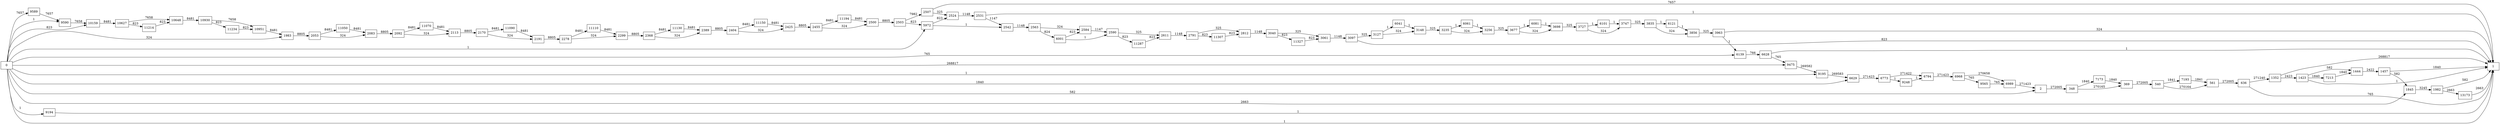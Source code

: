 digraph {
	graph [rankdir=LR]
	node [shape=rectangle]
	2 -> 348 [label=272005]
	348 -> 369 [label=270165]
	348 -> 7173 [label=1840]
	369 -> 540 [label=272005]
	540 -> 561 [label=270164]
	540 -> 7193 [label=1841]
	561 -> 636 [label=272005]
	636 -> 1 [label=765]
	636 -> 1352 [label=271240]
	1352 -> 1 [label=268817]
	1352 -> 1423 [label=2423]
	1423 -> 1 [label=1]
	1423 -> 1444 [label=582]
	1423 -> 7213 [label=1840]
	1444 -> 1457 [label=2422]
	1457 -> 1 [label=1840]
	1457 -> 1845 [label=582]
	1845 -> 1982 [label=3245]
	1982 -> 1 [label=582]
	1982 -> 13173 [label=2663]
	1983 -> 2053 [label=8805]
	2053 -> 2083 [label=324]
	2053 -> 11050 [label=8481]
	2083 -> 2092 [label=8805]
	2092 -> 2113 [label=324]
	2092 -> 11070 [label=8481]
	2113 -> 2170 [label=8805]
	2170 -> 2191 [label=324]
	2170 -> 11090 [label=8481]
	2191 -> 2278 [label=8805]
	2278 -> 2299 [label=324]
	2278 -> 11110 [label=8481]
	2299 -> 2368 [label=8805]
	2368 -> 2389 [label=324]
	2368 -> 11130 [label=8481]
	2389 -> 2404 [label=8805]
	2404 -> 2425 [label=324]
	2404 -> 11150 [label=8481]
	2425 -> 2455 [label=8805]
	2455 -> 2500 [label=324]
	2455 -> 11194 [label=8481]
	2500 -> 2503 [label=8805]
	2503 -> 2507 [label=7982]
	2503 -> 5972 [label=823]
	2507 -> 1 [label=7657]
	2507 -> 2524 [label=325]
	2524 -> 2531 [label=1148]
	2531 -> 1 [label=1]
	2531 -> 2542 [label=1147]
	2542 -> 2563 [label=1148]
	2563 -> 2584 [label=324]
	2563 -> 6001 [label=824]
	2584 -> 2590 [label=1147]
	2590 -> 2611 [label=325]
	2590 -> 11287 [label=823]
	2611 -> 2791 [label=1148]
	2791 -> 2812 [label=325]
	2791 -> 11307 [label=823]
	2812 -> 3040 [label=1148]
	3040 -> 3061 [label=325]
	3040 -> 11327 [label=823]
	3061 -> 3097 [label=1148]
	3097 -> 3127 [label=325]
	3097 -> 1 [label=823]
	3127 -> 3148 [label=324]
	3127 -> 6041 [label=1]
	3148 -> 3235 [label=325]
	3235 -> 3256 [label=324]
	3235 -> 6061 [label=1]
	3256 -> 3677 [label=325]
	3677 -> 3698 [label=324]
	3677 -> 6081 [label=1]
	3698 -> 3727 [label=325]
	3727 -> 3747 [label=324]
	3727 -> 6101 [label=1]
	3747 -> 3835 [label=325]
	3835 -> 3856 [label=324]
	3835 -> 6121 [label=1]
	3856 -> 3963 [label=325]
	3963 -> 1 [label=324]
	3963 -> 6139 [label=1]
	5972 -> 2542 [label=1]
	5972 -> 2524 [label=823]
	6001 -> 2590 [label=1]
	6001 -> 2584 [label=823]
	6041 -> 3148 [label=1]
	6061 -> 3256 [label=1]
	6081 -> 3698 [label=1]
	6101 -> 3747 [label=1]
	6121 -> 3856 [label=1]
	6139 -> 6628 [label=766]
	6628 -> 1 [label=1]
	6628 -> 9475 [label=765]
	6629 -> 6773 [label=271423]
	6773 -> 6794 [label=271422]
	6773 -> 9248 [label=1]
	6794 -> 6968 [label=271423]
	6968 -> 6989 [label=270658]
	6968 -> 9565 [label=765]
	6989 -> 2 [label=271423]
	7173 -> 369 [label=1840]
	7193 -> 561 [label=1841]
	7213 -> 1444 [label=1840]
	9194 -> 1 [label=1]
	9195 -> 6629 [label=269583]
	9248 -> 6794 [label=1]
	9475 -> 9195 [label=269582]
	9565 -> 6989 [label=765]
	9589 -> 9590 [label=7657]
	9590 -> 10159 [label=7658]
	10159 -> 10627 [label=8481]
	10627 -> 10648 [label=7658]
	10627 -> 11214 [label=823]
	10648 -> 10930 [label=8481]
	10930 -> 10951 [label=7658]
	10930 -> 11234 [label=823]
	10951 -> 1983 [label=8481]
	11050 -> 2083 [label=8481]
	11070 -> 2113 [label=8481]
	11090 -> 2191 [label=8481]
	11110 -> 2299 [label=8481]
	11130 -> 2389 [label=8481]
	11150 -> 2425 [label=8481]
	11194 -> 2500 [label=8481]
	11214 -> 10648 [label=823]
	11234 -> 10951 [label=823]
	11287 -> 2611 [label=823]
	11307 -> 2812 [label=823]
	11327 -> 3061 [label=823]
	13173 -> 1 [label=2663]
	0 -> 2 [label=582]
	0 -> 1983 [label=324]
	0 -> 6629 [label=1840]
	0 -> 9195 [label=1]
	0 -> 6139 [label=765]
	0 -> 10159 [label=823]
	0 -> 9590 [label=1]
	0 -> 9475 [label=268817]
	0 -> 1845 [label=2663]
	0 -> 1 [label=1]
	0 -> 5972 [label=1]
	0 -> 9194 [label=1]
	0 -> 9589 [label=7657]
}
